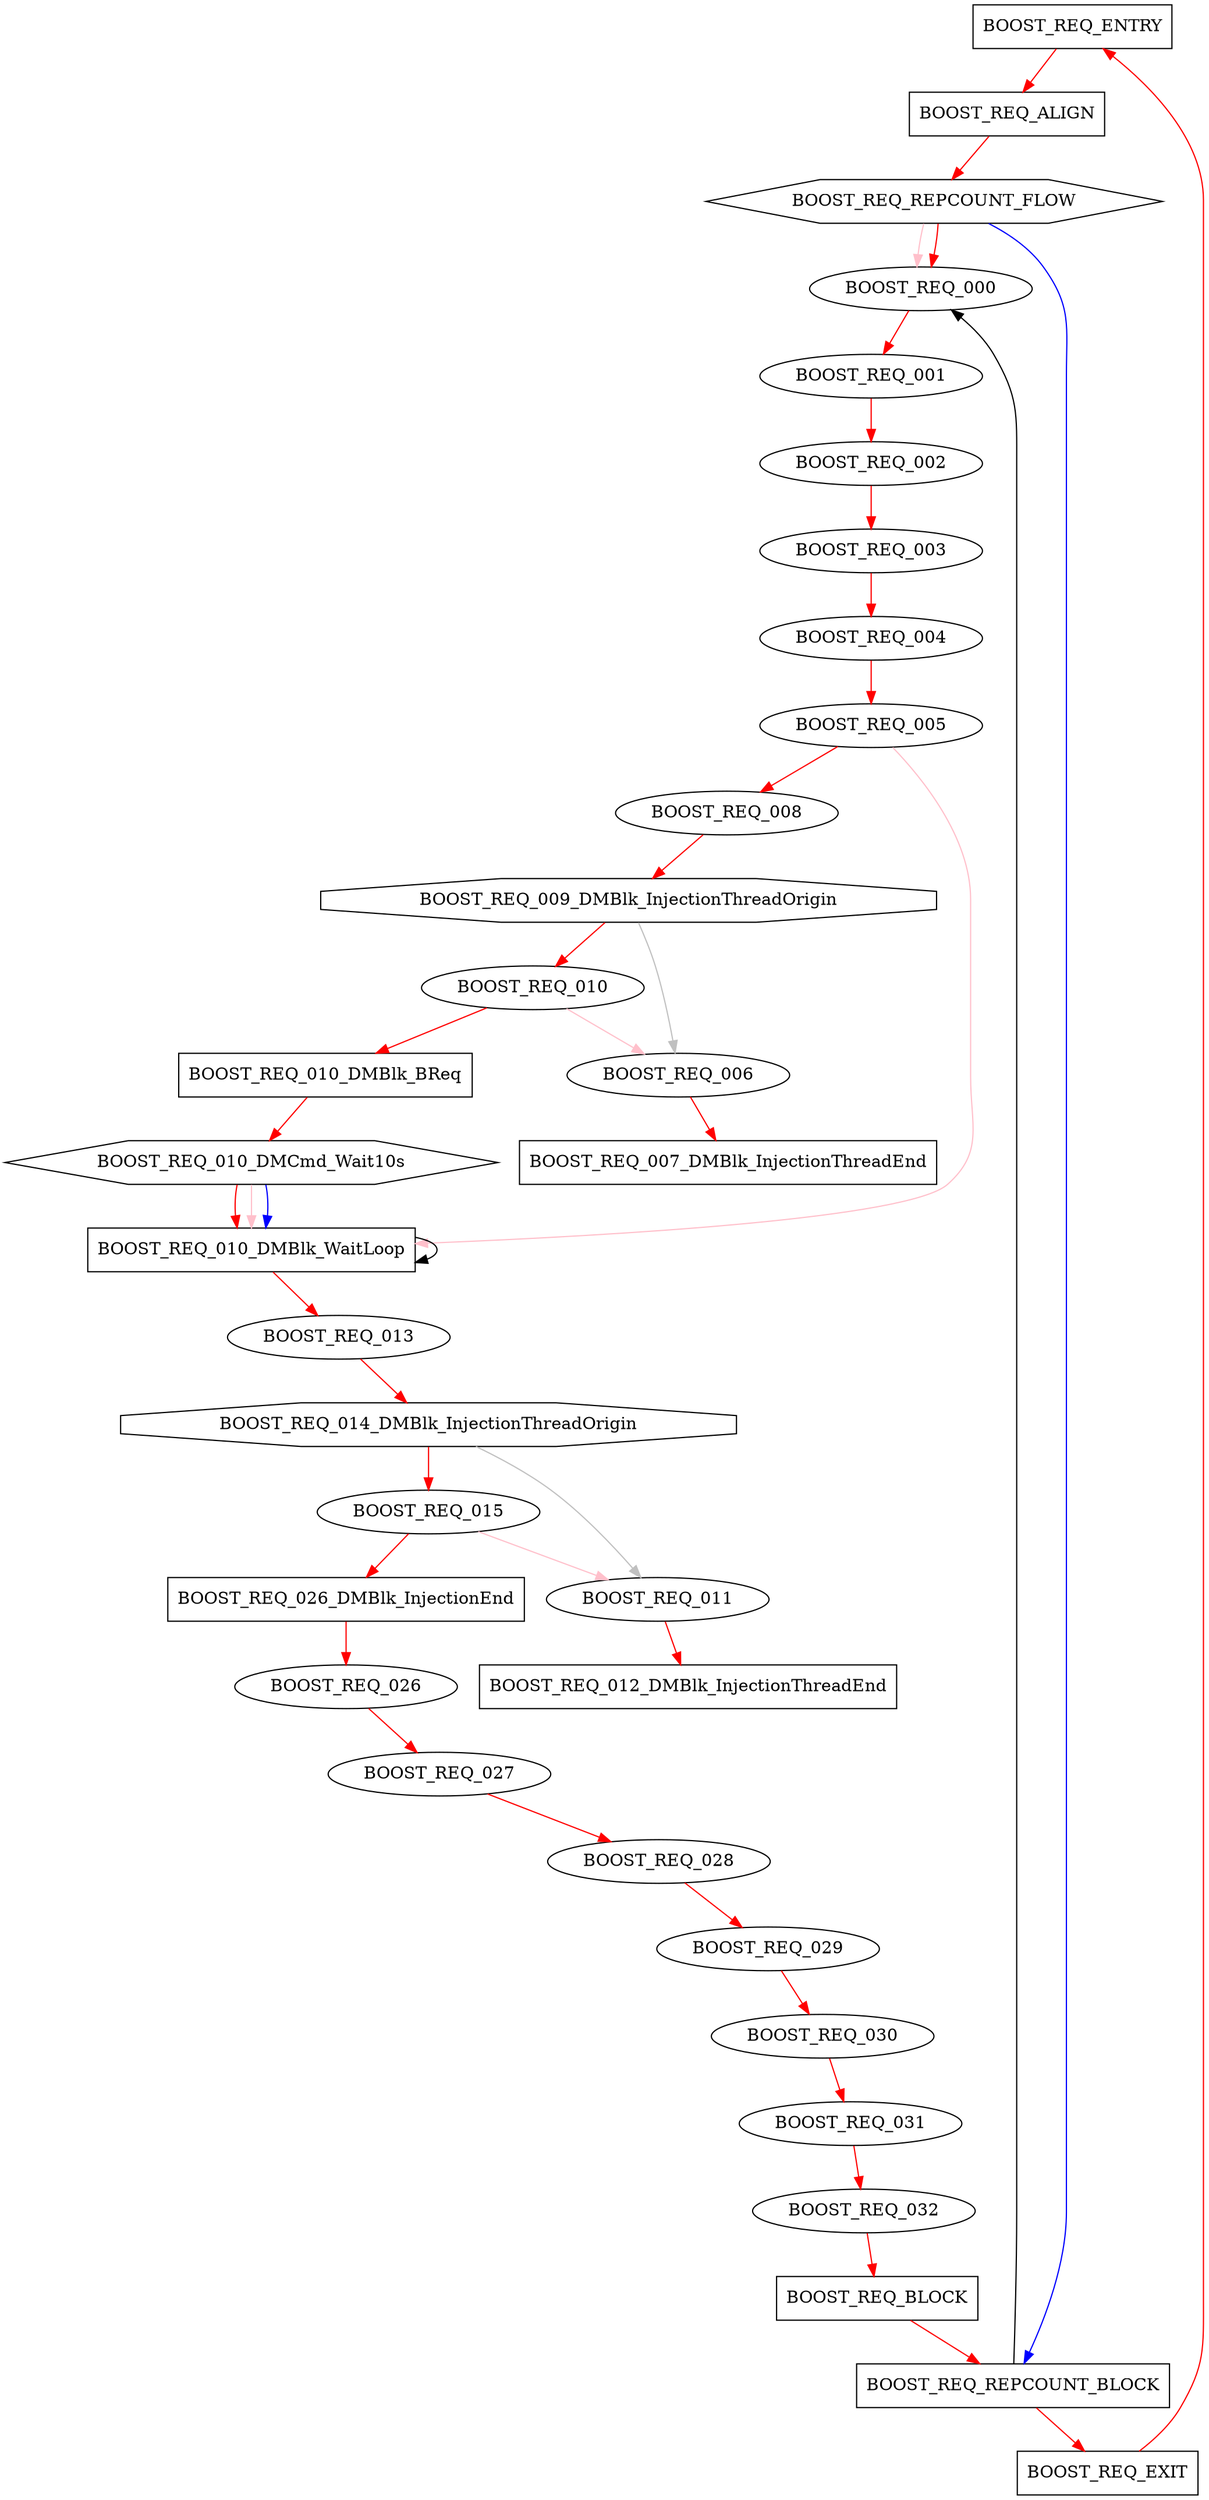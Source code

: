 digraph g {
  name="BOOST_REQ";
  "BOOST_REQ_ENTRY" [ type="block" cpu="0" patentry="true" patexit="false" pattern="BOOST_REQ" tperiod="10000" qlo="0" qhi="0" qil="0" shape="rectangle" ];
  "BOOST_REQ_ALIGN" [ type="blockalign" cpu="0" patentry="false" patexit="false" pattern="BOOST_REQ" tperiod="10000" qlo="0" qhi="0" qil="0" shape="rectangle" ];
  "BOOST_REQ_EXIT" [ type="block" cpu="0" patentry="false" patexit="true" pattern="BOOST_REQ" tperiod="10000" qlo="1" qhi="0" qil="0" shape="rectangle" ];
  "BOOST_REQ_000" [ type="tmsg" cpu="0" patentry="false" patexit="false" pattern="BOOST_REQ" toffs="0" gid="300" par="0x40000000000" sid="36" bpid="6" evtno="255" beamin="false" bpcstart="false" fid="1" reqnobeam="0" vacc="0" ];
  "BOOST_REQ_REPCOUNT_FLOW" [ type="flow" cpu="0" patentry="false" patexit="false" pattern="BOOST_REQ" qty="0" toffs="0" tvalid="0" vabs="true" shape="hexagon" ];
  "BOOST_REQ_REPCOUNT_BLOCK" [ type="block" cpu="0" patentry="false" patexit="false" pattern="BOOST_REQ" tperiod="10000" qlo="1" qhi="0" qil="0" shape="rectangle" ];
  "BOOST_REQ_001" [ type="tmsg" cpu="0" patentry="false" patexit="false" pattern="BOOST_REQ" toffs="0" gid="300" par="0x40000000000" sid="36" bpid="6" evtno="259" beamin="false" bpcstart="false" fid="1" reqnobeam="0" vacc="0" ];
  "BOOST_REQ_002" [ type="tmsg" cpu="0" patentry="false" patexit="false" pattern="BOOST_REQ" toffs="200000" gid="300" par="0x40000000000" sid="36" bpid="6" evtno="245" beamin="false" bpcstart="false" fid="1" reqnobeam="0" vacc="0" ];
  "BOOST_REQ_003" [ type="tmsg" cpu="0" patentry="false" patexit="false" pattern="BOOST_REQ" toffs="20000000" gid="300" par="0x40000000000" sid="31" bpid="0" evtno="256" beamin="true" bpcstart="false" fid="1" reqnobeam="0" vacc="0" ];
  "BOOST_REQ_004" [ type="tmsg" cpu="0" patentry="false" patexit="false" pattern="BOOST_REQ" toffs="20000008" gid="300" par="0x40000000000" sid="31" bpid="0" evtno="512" beamin="true" bpcstart="false" fid="1" reqnobeam="0" vacc="0" ];
  "BOOST_REQ_005" [ type="tmsg" cpu="0" patentry="false" patexit="false" pattern="BOOST_REQ" toffs="20000024" gid="300" par="0x40000000000" sid="31" bpid="0" evtno="350" beamin="true" bpcstart="false" fid="1" reqnobeam="0" vacc="8" ];
  "BOOST_REQ_008" [ type="tmsg" cpu="0" patentry="false" patexit="false" pattern="BOOST_REQ" toffs="308000000" gid="300" par="0x40000000000" sid="32" bpid="1" evtno="256" beamin="true" bpcstart="false" fid="1" reqnobeam="0" vacc="0" ];
  "BOOST_REQ_009_DMBlk_InjectionThreadOrigin" [ type="origin" cpu="0" patentry="false" patexit="false" pattern="BOOST_REQ" thread="1" toffs="366000008" shape="octagon" ];
  "BOOST_REQ_010" [ type="tmsg" cpu="0" patentry="false" patexit="false" pattern="BOOST_REQ" toffs="466000024" gid="300" par="0x40000000001" sid="32" bpid="1" evtno="352" beamin="true" bpcstart="false" fid="1" reqnobeam="0" vacc="8" ];
  

  "BOOST_REQ_010_DMBlk_BReq" [ type="block" cpu="0" patentry="false" patexit="false" pattern="BOOST_REQ" tperiod="466010000" qlo="0" qhi="0" qil="0" shape="rectangle" ];
  //"DEBUG_StThrT1"   [type="startthread", cpu="0",  pattern="BOOST_REQ", patentry="0", toffs=  0, startoffs=0;       thread=1];
  
  "BOOST_REQ_010_DMCmd_Wait10s" [ type="flow" cpu="0" patentry="false" patexit="false" pattern="BOOST_REQ" qty="1000000" toffs="0" tvalid="0" vabs="true" shape="hexagon" ];
  "BOOST_REQ_010_DMBlk_WaitLoop" [ type="block" cpu="0" patentry="false" patexit="false" pattern="BOOST_REQ" tperiod="10000" qlo="1" qhi="1" qil="1" shape="rectangle" ];
  "BOOST_REQ_013" [ type="tmsg" cpu="0" patentry="false" patexit="false" pattern="BOOST_REQ" toffs="269999976" gid="300" par="0x40000000000" sid="33" bpid="2" evtno="256" beamin="true" bpcstart="false" fid="1" reqnobeam="0" vacc="0" ];
  "BOOST_REQ_014_DMBlk_InjectionThreadOrigin" [ type="origin" cpu="0" patentry="false" patexit="false" pattern="BOOST_REQ" thread="1" toffs="269999984" shape="octagon" ];
  "BOOST_REQ_015" [ type="tmsg" cpu="0" patentry="false" patexit="false" pattern="BOOST_REQ" toffs="270000000" gid="300" par="0x40000000001" sid="33" bpid="2" evtno="354" beamin="true" bpcstart="false" fid="1" reqnobeam="0" vacc="8" ];
  //"BOOST_REQ_018" [ type="tmsg" cpu="0" patentry="false" patexit="false" pattern="BOOST_REQ" toffs="597999976" gid="300" par="0x40000000000" sid="34" bpid="3" evtno="256" beamin="true" bpcstart="false" fid="1" reqnobeam="0" vacc="0" ];
  //"BOOST_REQ_019_DMBlk_InjectionThreadOrigin" [ type="origin" cpu="0" patentry="false" patexit="false" pattern="BOOST_REQ" thread="1" toffs="597999984" shape="octagon" ];
  //"BOOST_REQ_020" [ type="tmsg" cpu="0" patentry="false" patexit="false" pattern="BOOST_REQ" toffs="598000000" gid="300" par="0x40000000001" sid="34" bpid="3" evtno="354" beamin="true" bpcstart="false" fid="1" reqnobeam="0" vacc="8" ];
  //"BOOST_REQ_023" [ type="tmsg" cpu="0" patentry="false" patexit="false" pattern="BOOST_REQ" toffs="925999976" gid="300" par="0x40000000000" sid="35" bpid="4" evtno="256" beamin="true" bpcstart="false" fid="1" reqnobeam="0" vacc="0" ];
  //"BOOST_REQ_024_DMBlk_InjectionThreadOrigin" [ type="origin" cpu="0" patentry="false" patexit="false" pattern="BOOST_REQ" thread="1" toffs="925999984" shape="octagon" ];
  //"BOOST_REQ_025" [ type="tmsg" cpu="0" patentry="false" patexit="false" pattern="BOOST_REQ" toffs="926000000" gid="300" par="0x40000000001" sid="35" bpid="4" evtno="354" beamin="true" bpcstart="false" fid="1" reqnobeam="0" vacc="8" ];
  "BOOST_REQ_026_DMBlk_InjectionEnd" [ type="blockalign" cpu="0" patentry="false" patexit="false" pattern="BOOST_REQ" tperiod="936000000" qlo="1" qhi="1" qil="1" shape="rectangle" ];
  "BOOST_REQ_026" [ type="tmsg" cpu="0" patentry="false" patexit="false" pattern="BOOST_REQ" toffs="1000000000" gid="300" par="0x40000000000" sid="35" bpid="4" evtno="351" beamin="true" bpcstart="false" fid="1" reqnobeam="0" vacc="8" ];
  "BOOST_REQ_027" [ type="tmsg" cpu="0" patentry="false" patexit="false" pattern="BOOST_REQ" toffs="3303999976" gid="300" par="0x40000000000" sid="36" bpid="5" evtno="512" beamin="true" bpcstart="false" fid="1" reqnobeam="0" vacc="0" ];
  "BOOST_REQ_028" [ type="tmsg" cpu="0" patentry="false" patexit="false" pattern="BOOST_REQ" toffs="3317999976" gid="300" par="0x40000000000" sid="36" bpid="5" evtno="256" beamin="true" bpcstart="false" fid="1" reqnobeam="0" vacc="0" ];
  "BOOST_REQ_029" [ type="tmsg" cpu="0" patentry="false" patexit="false" pattern="BOOST_REQ" toffs="3347999976" gid="300" par="0x40000000000" sid="36" bpid="6" evtno="512" beamin="true" bpcstart="false" fid="1" reqnobeam="0" vacc="0" ];
  "BOOST_REQ_030" [ type="tmsg" cpu="0" patentry="false" patexit="false" pattern="BOOST_REQ" toffs="3361999976" gid="300" par="0x40000000000" sid="36" bpid="6" evtno="256" beamin="true" bpcstart="false" fid="1" reqnobeam="0" vacc="0" ];
  "BOOST_REQ_031" [ type="tmsg" cpu="0" patentry="false" patexit="false" pattern="BOOST_REQ" toffs="3654019976" gid="300" par="0x40000000000" sid="36" bpid="6" evtno="246" beamin="false" bpcstart="false" fid="1" reqnobeam="0" vacc="0" ];
  "BOOST_REQ_032" [ type="tmsg" cpu="0" patentry="false" patexit="false" pattern="BOOST_REQ" toffs="3671999976" gid="300" par="0x40000000000" sid="36" bpid="6" evtno="258" beamin="false" bpcstart="false" fid="1" reqnobeam="0" vacc="0" ];
  "BOOST_REQ_BLOCK" [ type="block" cpu="0" patentry="false" patexit="false" pattern="BOOST_REQ" tperiod="3712000000" qlo="0" qhi="0" qil="0" shape="rectangle" ];
  "BOOST_REQ_006" [ type="tmsg" cpu="0" patentry="false" patexit="false" pattern="BOOST_REQ" toffs="32" gid="300" par="0x40000000000" sid="32" bpid="1" evtno="39" beamin="true" bpcstart="false" fid="1" reqnobeam="0" vacc="0" ];
  "BOOST_REQ_007_DMBlk_InjectionThreadEnd" [ type="block" cpu="0" patentry="false" patexit="false" pattern="BOOST_REQ" tperiod="10000" qlo="0" qhi="0" qil="0" shape="rectangle" ];
  "BOOST_REQ_011" [ type="tmsg" cpu="0" patentry="false" patexit="false" pattern="BOOST_REQ" toffs="32" gid="300" par="0x40000000000" sid="33" bpid="2" evtno="39" beamin="true" bpcstart="false" fid="1" reqnobeam="0" vacc="0" ];
  "BOOST_REQ_012_DMBlk_InjectionThreadEnd" [ type="block" cpu="0" patentry="false" patexit="false" pattern="BOOST_REQ" tperiod="10000" qlo="0" qhi="0" qil="0" shape="rectangle" ];
  //"BOOST_REQ_016" [ type="tmsg" cpu="0" patentry="false" patexit="false" pattern="BOOST_REQ" toffs="32" gid="300" par="0x40000000000" sid="34" bpid="3" evtno="39" beamin="true" bpcstart="false" fid="1" reqnobeam="0" vacc="0" ];
  //"BOOST_REQ_017_DMBlk_InjectionThreadEnd" [ type="block" cpu="0" patentry="false" patexit="false" pattern="BOOST_REQ" tperiod="10000" qlo="0" qhi="0" qil="0" shape="rectangle" ];
  //"BOOST_REQ_021" [ type="tmsg" cpu="0" patentry="false" patexit="false" pattern="BOOST_REQ" toffs="32" gid="300" par="0x40000000000" sid="35" bpid="4" evtno="39" beamin="true" bpcstart="false" fid="1" reqnobeam="0" vacc="0" ];
  //"BOOST_REQ_022_DMBlk_InjectionThreadEnd" [ type="block" cpu="0" patentry="false" patexit="false" pattern="BOOST_REQ" tperiod="10000" qlo="0" qhi="0" qil="0" shape="rectangle" ];
  "BOOST_REQ_ENTRY" -> "BOOST_REQ_ALIGN" [ type="defdst" color="red" ];
  "BOOST_REQ_ALIGN" -> "BOOST_REQ_REPCOUNT_FLOW" [ type="defdst" color="red" ];
  "BOOST_REQ_REPCOUNT_FLOW" -> "BOOST_REQ_000" [ type="flowdst" color="pink" ];
  "BOOST_REQ_REPCOUNT_FLOW" -> "BOOST_REQ_REPCOUNT_BLOCK" [ type="target" color="blue" ];
  "BOOST_REQ_REPCOUNT_BLOCK" -> "BOOST_REQ_000" [ type="altdst" ];
  "BOOST_REQ_REPCOUNT_FLOW" -> "BOOST_REQ_000" [ type="defdst" color="red" ];
  "BOOST_REQ_000" -> "BOOST_REQ_001" [ type="defdst" color="red" ];
  "BOOST_REQ_001" -> "BOOST_REQ_002" [ type="defdst" color="red" ];
  "BOOST_REQ_002" -> "BOOST_REQ_003" [ type="defdst" color="red" ];
  "BOOST_REQ_003" -> "BOOST_REQ_004" [ type="defdst" color="red" ];
  "BOOST_REQ_004" -> "BOOST_REQ_005" [ type="defdst" color="red" ];
  "BOOST_REQ_005" -> "BOOST_REQ_008" [ type="defdst" color="red" ];
  "BOOST_REQ_008" -> "BOOST_REQ_009_DMBlk_InjectionThreadOrigin" [ type="defdst" color="red" ];
  "BOOST_REQ_009_DMBlk_InjectionThreadOrigin" -> "BOOST_REQ_010" [ type="defdst" color="red" ];
  "BOOST_REQ_010" -> "BOOST_REQ_010_DMBlk_BReq" [ type="defdst" color="red" ];

  //"BOOST_REQ_010_DMBlk_BReq" -> "DEBUG_StThrT1" [ type="defdst" color="red" ];
  //"DEBUG_StThrT1" -> "BOOST_REQ_010_DMCmd_Wait10s" [ type="defdst" color="red" ];
  "BOOST_REQ_010_DMBlk_BReq" -> "BOOST_REQ_010_DMCmd_Wait10s" [ type="defdst" color="red" ];
  


  "BOOST_REQ_010_DMCmd_Wait10s" -> "BOOST_REQ_010_DMBlk_WaitLoop" [ type="defdst" color="red" ];
  "BOOST_REQ_010_DMCmd_Wait10s" -> "BOOST_REQ_010_DMBlk_WaitLoop" [ type="flowdst" color="pink" ];
  "BOOST_REQ_010_DMCmd_Wait10s" -> "BOOST_REQ_010_DMBlk_WaitLoop" [ type="target" color="blue" ];
  "BOOST_REQ_010_DMBlk_WaitLoop" -> "BOOST_REQ_010_DMBlk_WaitLoop" [ type="altdst" ];
  "BOOST_REQ_005" -> "BOOST_REQ_010_DMBlk_WaitLoop" [ type="dynpar0" color="pink" ];
  "BOOST_REQ_010_DMBlk_WaitLoop" -> "BOOST_REQ_013" [ type="defdst" color="red" ];
  "BOOST_REQ_013" -> "BOOST_REQ_014_DMBlk_InjectionThreadOrigin" [ type="defdst" color="red" ];
  "BOOST_REQ_014_DMBlk_InjectionThreadOrigin" -> "BOOST_REQ_015" [ type="defdst" color="red" ];
  //"BOOST_REQ_015" -> "BOOST_REQ_018" [ type="defdst" color="red" ];
  //"BOOST_REQ_018" -> "BOOST_REQ_019_DMBlk_InjectionThreadOrigin" [ type="defdst" color="red" ];
  //"BOOST_REQ_019_DMBlk_InjectionThreadOrigin" -> "BOOST_REQ_020" [ type="defdst" color="red" ];
  //"BOOST_REQ_020" -> "BOOST_REQ_023" [ type="defdst" color="red" ];
  //"BOOST_REQ_023" -> "BOOST_REQ_024_DMBlk_InjectionThreadOrigin" [ type="defdst" color="red" ];
  //"BOOST_REQ_024_DMBlk_InjectionThreadOrigin" -> "BOOST_REQ_025" [ type="defdst" color="red" ];
  //"BOOST_REQ_025" -> "BOOST_REQ_026_DMBlk_InjectionEnd" [ type="defdst" color="red" ];
  // 1-boost "BOOST_REQ_013" -> "BOOST_REQ_026_DMBlk_InjectionEnd" [ type="defdst" color="red" ];
  "BOOST_REQ_015" -> "BOOST_REQ_026_DMBlk_InjectionEnd" [ type="defdst" color="red" ];      
  "BOOST_REQ_026_DMBlk_InjectionEnd" -> "BOOST_REQ_026" [ type="defdst" color="red" ];
  "BOOST_REQ_026" -> "BOOST_REQ_027" [ type="defdst" color="red" ];
  "BOOST_REQ_027" -> "BOOST_REQ_028" [ type="defdst" color="red" ];
  "BOOST_REQ_028" -> "BOOST_REQ_029" [ type="defdst" color="red" ];
  "BOOST_REQ_029" -> "BOOST_REQ_030" [ type="defdst" color="red" ];
  "BOOST_REQ_030" -> "BOOST_REQ_031" [ type="defdst" color="red" ];
  "BOOST_REQ_031" -> "BOOST_REQ_032" [ type="defdst" color="red" ];
  "BOOST_REQ_032" -> "BOOST_REQ_BLOCK" [ type="defdst" color="red" ];
  "BOOST_REQ_010" -> "BOOST_REQ_006" [ type="dynpar1" color="pink" ];
  "BOOST_REQ_009_DMBlk_InjectionThreadOrigin" -> "BOOST_REQ_006" [ type="origindst" color="gray" ];
  "BOOST_REQ_006" -> "BOOST_REQ_007_DMBlk_InjectionThreadEnd" [ type="defdst" color="red" ];
  "BOOST_REQ_015" -> "BOOST_REQ_011" [ type="dynpar1" color="pink" ];
  "BOOST_REQ_014_DMBlk_InjectionThreadOrigin" -> "BOOST_REQ_011" [ type="origindst" color="gray" ];
  "BOOST_REQ_011" -> "BOOST_REQ_012_DMBlk_InjectionThreadEnd" [ type="defdst" color="red" ];
  //"BOOST_REQ_020" -> "BOOST_REQ_016" [ type="dynpar1" color="pink" ];
  //"BOOST_REQ_019_DMBlk_InjectionThreadOrigin" -> "BOOST_REQ_016" [ type="origindst" color="gray" ];
  //"BOOST_REQ_016" -> "BOOST_REQ_017_DMBlk_InjectionThreadEnd" [ type="defdst" color="red" ];
  //"BOOST_REQ_025" -> "BOOST_REQ_021" [ type="dynpar1" color="pink" ];
  //"BOOST_REQ_024_DMBlk_InjectionThreadOrigin" -> "BOOST_REQ_021" [ type="origindst" color="gray" ];
  //"BOOST_REQ_021" -> "BOOST_REQ_022_DMBlk_InjectionThreadEnd" [ type="defdst" color="red" ];
  "BOOST_REQ_BLOCK" -> "BOOST_REQ_REPCOUNT_BLOCK" [ type="defdst" color="red" ];
  "BOOST_REQ_REPCOUNT_BLOCK" -> "BOOST_REQ_EXIT" [ type="defdst" color="red" ];

  "BOOST_REQ_EXIT" -> "BOOST_REQ_ENTRY" [ type="defdst" color="red" ];

}

